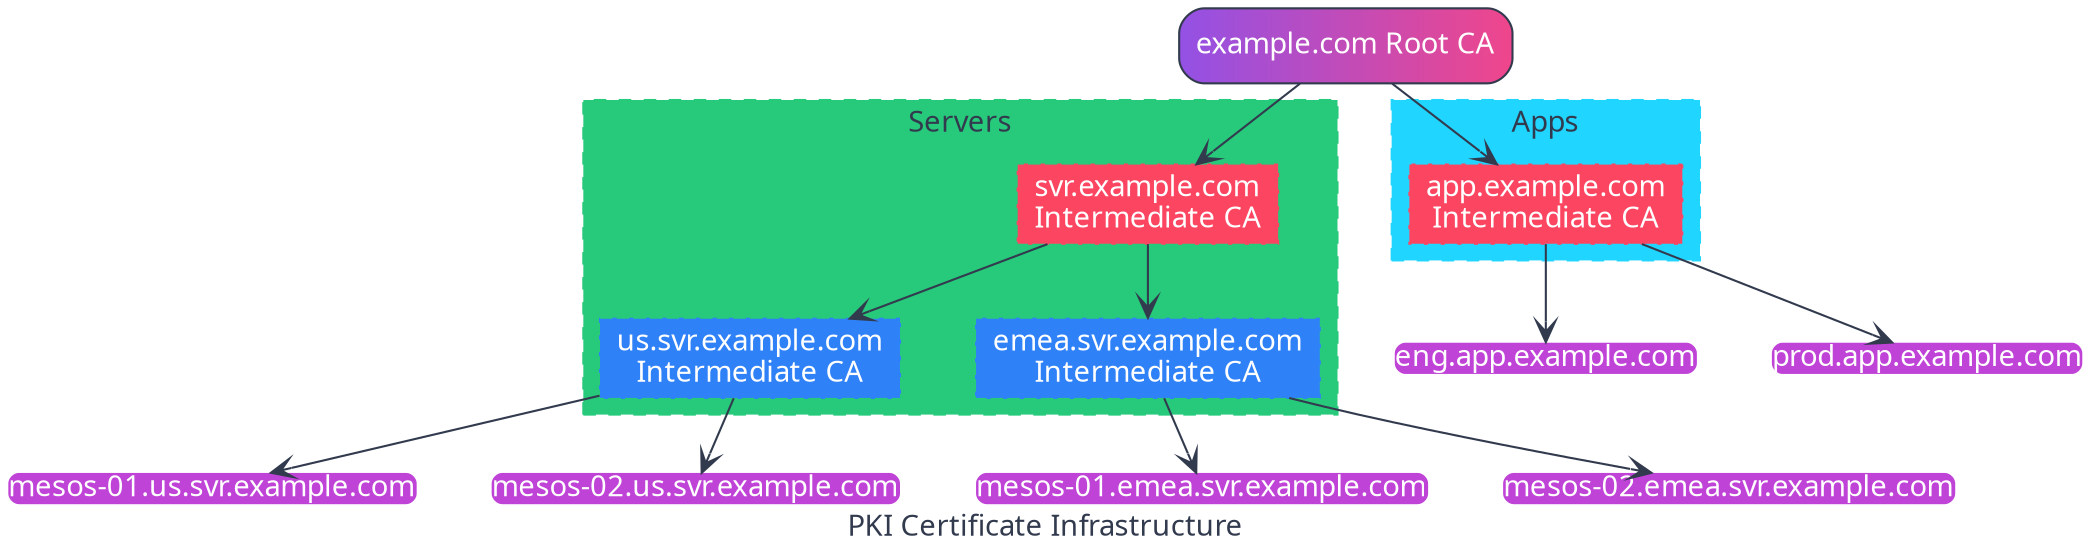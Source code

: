 // Mesosphere Colorscheme
// MESOSPHERE_HELIOTROPE     #9351E5
// MESOSPHERE_SPACE_GRAY     #323A4E
// MESOSPHERE_MERCURY_PINK   #EF468B
// MESOSPHERE_VENUS_YELLOW   #FEDF57
// MESOSPHERE_EARTH_BLUE     #2F81F7
// MESOSPHERE_MARS_RED       #FC4661
// MESOSPHERE_JUPYTER_ORANGE #2F81F7
// MESOSPHERE_SATURN_ORCHID  #C043D7
// MESOSPHERE_URANUS_GREEN   #27C97B
// MESOSPHERE_NEPTUNE_CYAN   #20D5FF

digraph G {
  graph [
    bgcolor="transparent"
    fontcolor="#323a4e"
    fontname="Source Sans Pro"
    label="PKI Certificate Infrastructure"
    nodesep="0.5"
    // ranksep="0.75"
    // rankdir="LR"
    // splines=ortho
  ]

  node [
    color="#323a4e"
    fillcolor="#9351e5:#ef468b"
    fontcolor="white"
    fontname="Source Sans Pro"
    shape="box"
    style="rounded,filled"
  ]

  edge [
    color="#323a4e"
    fontcolor="#323a4e"
    fontname="Source Sans Pro"
    arrowhead="vee"
    arrowtail="vee"
  ]

  # Nodes
  ROOT_CA [label="example.com Root CA"]

  # Custom Nodes
  I_CA_1 [
    color="#FC4661"
    fillcolor="#FC4661"
    label="svr.example.com\nIntermediate CA"
    style="dotted,filled"
  ]

  I_CA_2 [
    color="#FC4661"
    fillcolor="#FC4661"
    label="app.example.com\nIntermediate CA"
    style="dotted,filled"
  ]

  I_CA_1_1 [
    color="#2F81F7"
    fillcolor="#2F81F7"
    label="us.svr.example.com\nIntermediate CA"
    style="dotted,filled"
  ]

  I_CA_1_2 [
    color="#2F81F7"
    fillcolor="#2F81F7"
    label="emea.svr.example.com\nIntermediate CA"
    style="dotted,filled"
  ]

  L_US_SVR_1 [
    fillcolor="#C043D7"
    label="mesos-01.us.svr.example.com"
    shape="plain"
    
  ]

  L_US_SVR_2 [
    fillcolor="#C043D7"
    label="mesos-02.us.svr.example.com"
    shape="plain"
    
  ]

  L_EMEA_SVR_1 [
    fillcolor="#C043D7"
    label="mesos-01.emea.svr.example.com"
    shape="plain"
    
  ]

  L_EMEA_SVR_2 [
    fillcolor="#C043D7"
    label="mesos-02.emea.svr.example.com"
    shape="plain"
    
  ]

  L_APP_1[
    fillcolor="#C043D7"
    label="eng.app.example.com"
    shape="plain"
    
  ]

  L_APP_2[
    fillcolor="#C043D7"
    label="prod.app.example.com"
    shape="plain"
    
  ]

  subgraph cluster_server {
      color="#27C97B"
      fillcolor="#27C97B"
      label="Servers"
      style="dashed,filled"
      I_CA_1
      I_CA_1_1
      I_CA_1_2
  }

  subgraph cluster_app {
      color="#20D5FF"
      fillcolor="#20D5FF"
      label="Apps"
      style="dashed,filled"
      I_CA_2
  }

  # Edges
  ROOT_CA -> {I_CA_1, I_CA_2}
  I_CA_1 -> {I_CA_1_1, I_CA_1_2}
  I_CA_2 -> {L_APP_1, L_APP_2}
  I_CA_1_1 -> {L_US_SVR_1, L_US_SVR_2}
  I_CA_1_2 -> {L_EMEA_SVR_1, L_EMEA_SVR_2}

  # Layout tweaks
  // {rank=same; ROOT_CA}
  // {rank=same; I_CA_1, I_CA_2}
  // {rank=same; I_CA_1_1, I_CA_1_2}
}
